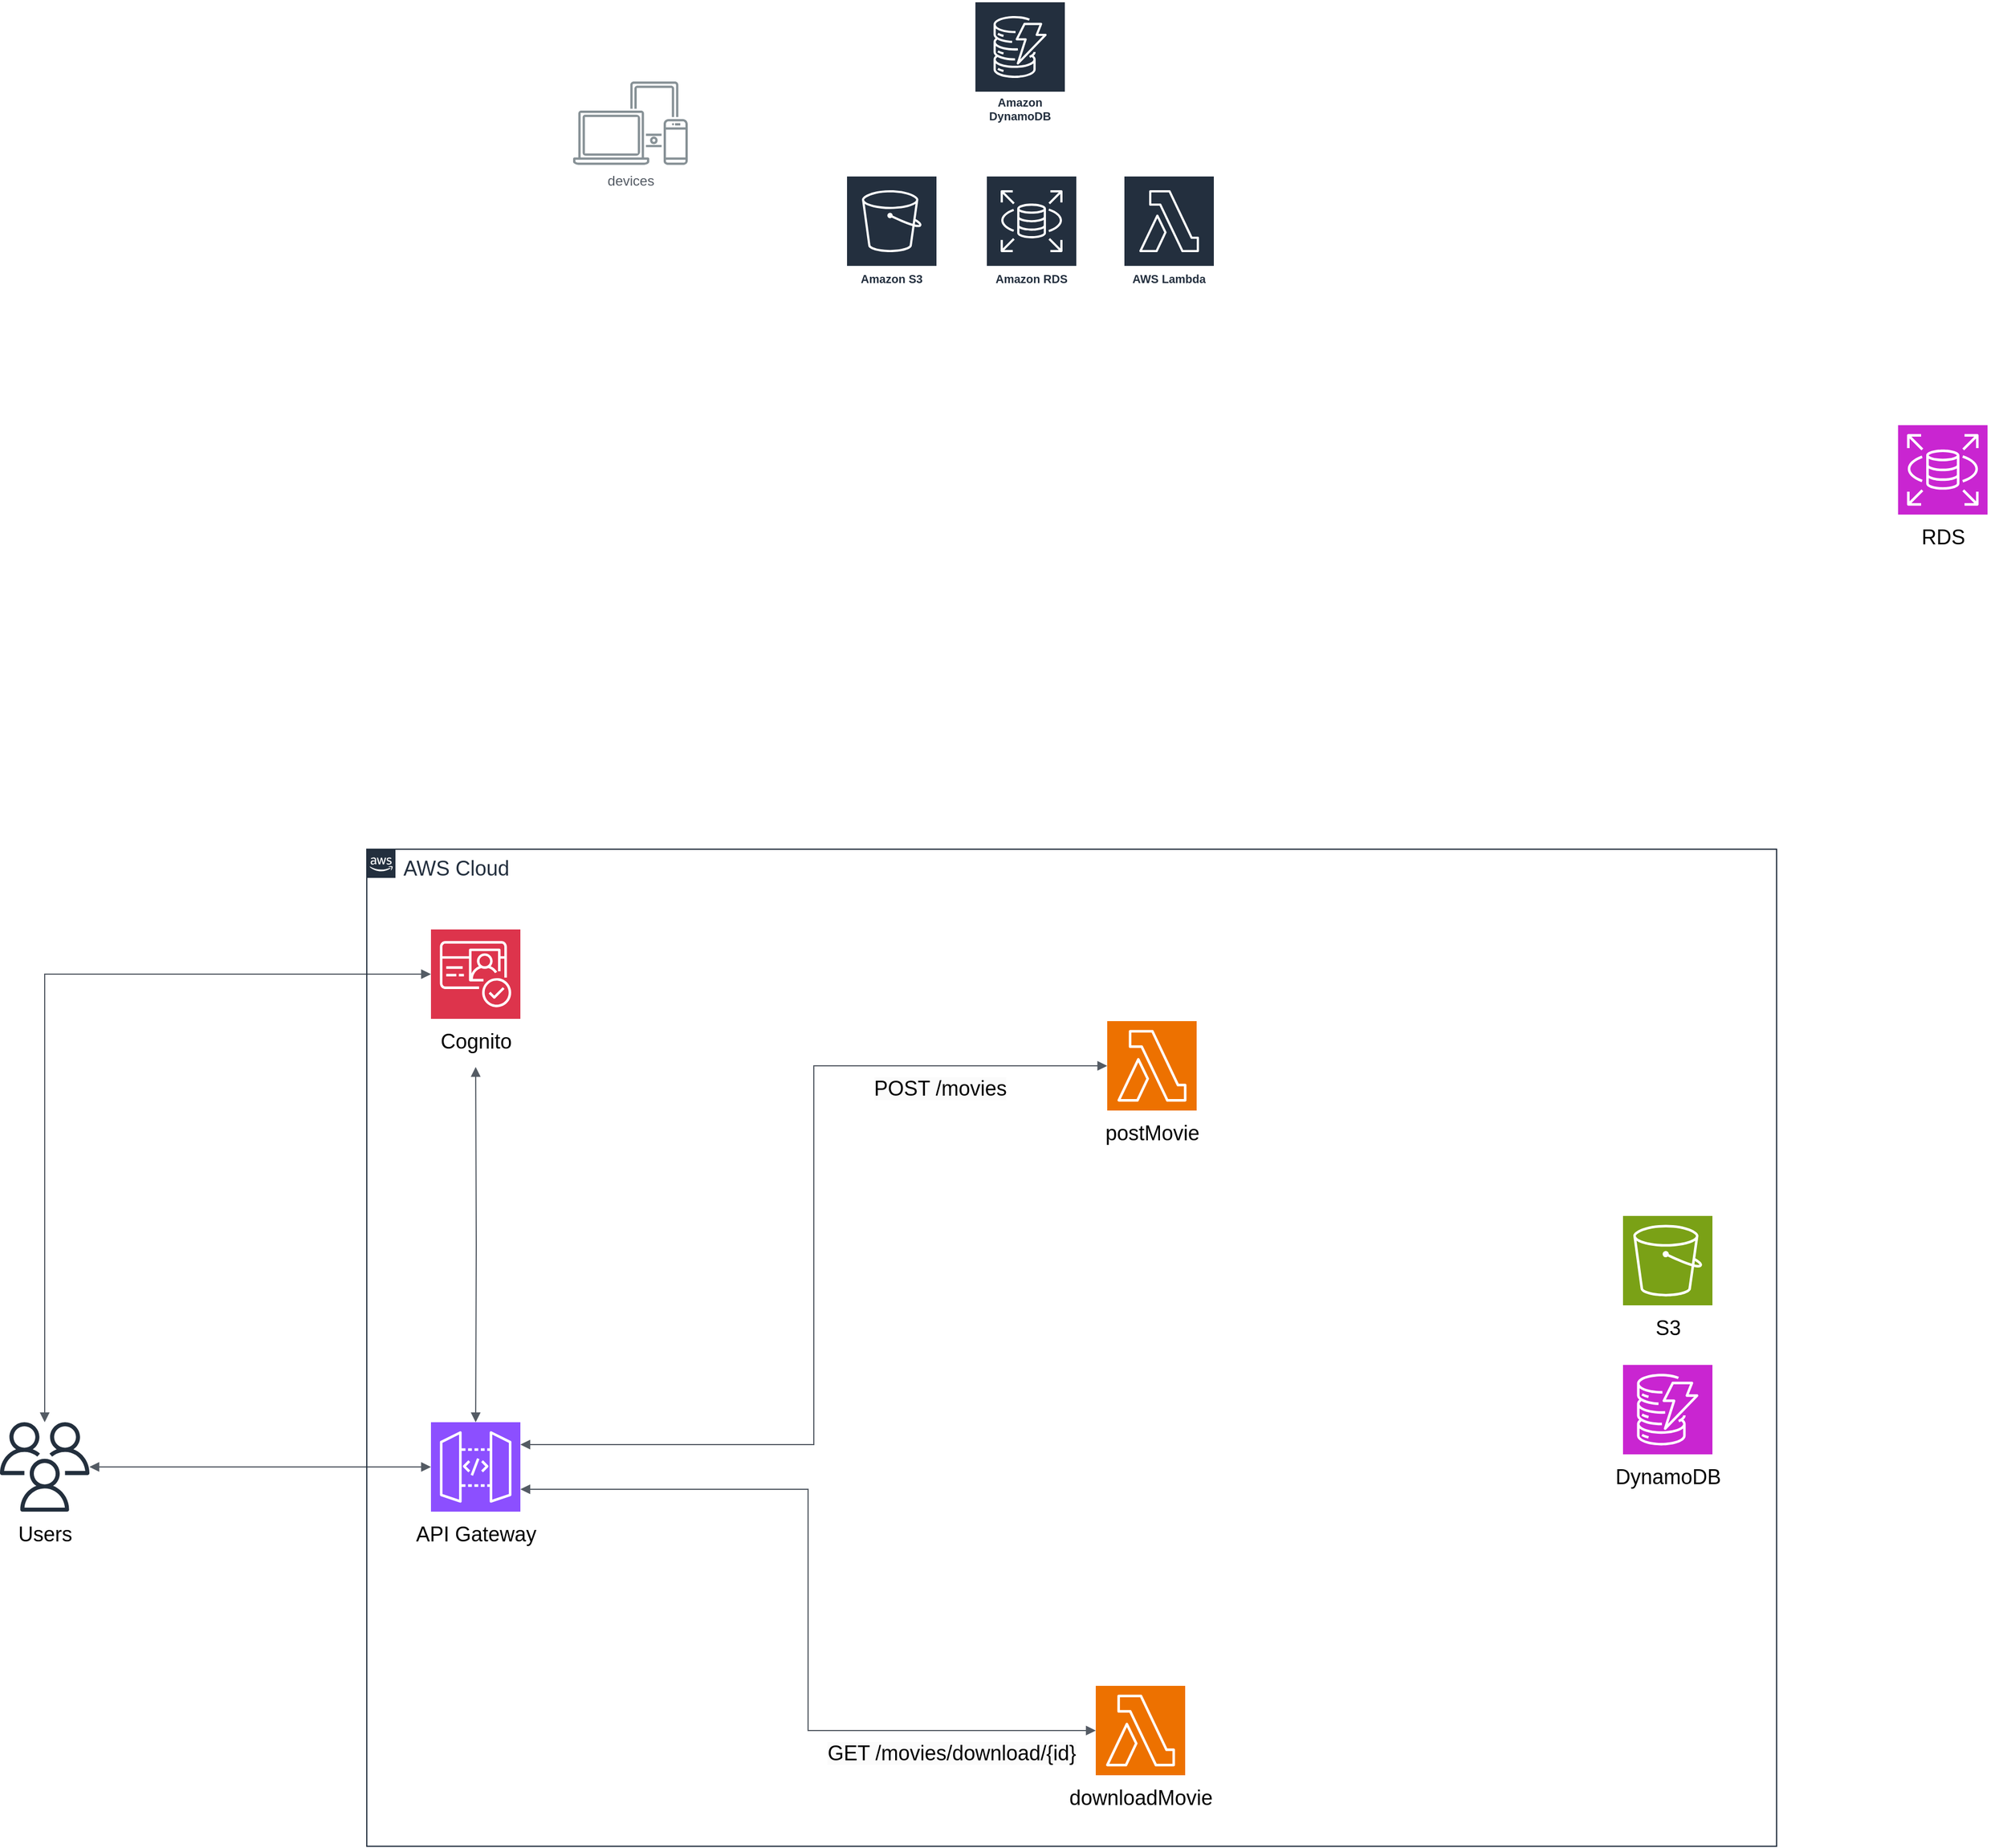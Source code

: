 <mxfile version="24.4.9" type="github">
  <diagram name="Page-1" id="znpa9NBMzFoS2YleKbPP">
    <mxGraphModel dx="3473" dy="4063" grid="1" gridSize="10" guides="1" tooltips="1" connect="1" arrows="1" fold="1" page="1" pageScale="1" pageWidth="850" pageHeight="1100" math="0" shadow="0">
      <root>
        <mxCell id="0" />
        <mxCell id="1" parent="0" />
        <mxCell id="KK_OaHmrvpVo3a35yFaE-13" value="Amazon S3" style="sketch=0;outlineConnect=0;fontColor=#232F3E;gradientColor=none;strokeColor=#ffffff;fillColor=#232F3E;dashed=0;verticalLabelPosition=middle;verticalAlign=bottom;align=center;html=1;whiteSpace=wrap;fontSize=10;fontStyle=1;spacing=3;shape=mxgraph.aws4.productIcon;prIcon=mxgraph.aws4.s3;" vertex="1" parent="1">
          <mxGeometry x="258" y="-298" width="80" height="100" as="geometry" />
        </mxCell>
        <mxCell id="KK_OaHmrvpVo3a35yFaE-17" value="Amazon RDS" style="sketch=0;outlineConnect=0;fontColor=#232F3E;gradientColor=none;strokeColor=#ffffff;fillColor=#232F3E;dashed=0;verticalLabelPosition=middle;verticalAlign=bottom;align=center;html=1;whiteSpace=wrap;fontSize=10;fontStyle=1;spacing=3;shape=mxgraph.aws4.productIcon;prIcon=mxgraph.aws4.rds;" vertex="1" parent="1">
          <mxGeometry x="380" y="-298" width="80" height="100" as="geometry" />
        </mxCell>
        <mxCell id="KK_OaHmrvpVo3a35yFaE-18" value="AWS Lambda" style="sketch=0;outlineConnect=0;fontColor=#232F3E;gradientColor=none;strokeColor=#ffffff;fillColor=#232F3E;dashed=0;verticalLabelPosition=middle;verticalAlign=bottom;align=center;html=1;whiteSpace=wrap;fontSize=10;fontStyle=1;spacing=3;shape=mxgraph.aws4.productIcon;prIcon=mxgraph.aws4.lambda;" vertex="1" parent="1">
          <mxGeometry x="500" y="-298" width="80" height="100" as="geometry" />
        </mxCell>
        <mxCell id="KK_OaHmrvpVo3a35yFaE-28" value="devices" style="sketch=0;outlineConnect=0;gradientColor=none;fontColor=#545B64;strokeColor=none;fillColor=#879196;dashed=0;verticalLabelPosition=bottom;verticalAlign=top;align=center;html=1;fontSize=12;fontStyle=0;aspect=fixed;shape=mxgraph.aws4.illustration_devices;pointerEvents=1" vertex="1" parent="1">
          <mxGeometry x="20" y="-380" width="100" height="73" as="geometry" />
        </mxCell>
        <mxCell id="KK_OaHmrvpVo3a35yFaE-30" value="Amazon DynamoDB" style="sketch=0;outlineConnect=0;fontColor=#232F3E;gradientColor=none;strokeColor=#ffffff;fillColor=#232F3E;dashed=0;verticalLabelPosition=middle;verticalAlign=bottom;align=center;html=1;whiteSpace=wrap;fontSize=10;fontStyle=1;spacing=3;shape=mxgraph.aws4.productIcon;prIcon=mxgraph.aws4.dynamodb;" vertex="1" parent="1">
          <mxGeometry x="370" y="-450" width="80" height="110" as="geometry" />
        </mxCell>
        <mxCell id="KK_OaHmrvpVo3a35yFaE-39" value="" style="group" vertex="1" connectable="0" parent="1">
          <mxGeometry x="470" y="440" width="110" height="118" as="geometry" />
        </mxCell>
        <mxCell id="KK_OaHmrvpVo3a35yFaE-15" value="" style="sketch=0;points=[[0,0,0],[0.25,0,0],[0.5,0,0],[0.75,0,0],[1,0,0],[0,1,0],[0.25,1,0],[0.5,1,0],[0.75,1,0],[1,1,0],[0,0.25,0],[0,0.5,0],[0,0.75,0],[1,0.25,0],[1,0.5,0],[1,0.75,0]];outlineConnect=0;fontColor=#232F3E;fillColor=#ED7100;strokeColor=#ffffff;dashed=0;verticalLabelPosition=bottom;verticalAlign=top;align=center;html=1;fontSize=12;fontStyle=0;aspect=fixed;shape=mxgraph.aws4.resourceIcon;resIcon=mxgraph.aws4.lambda;" vertex="1" parent="KK_OaHmrvpVo3a35yFaE-39">
          <mxGeometry x="16" width="78" height="78" as="geometry" />
        </mxCell>
        <mxCell id="KK_OaHmrvpVo3a35yFaE-37" value="&lt;font style=&quot;font-size: 18px;&quot;&gt;postMovie&lt;/font&gt;" style="text;html=1;align=center;verticalAlign=middle;resizable=0;points=[];autosize=1;strokeColor=none;fillColor=none;" vertex="1" parent="KK_OaHmrvpVo3a35yFaE-39">
          <mxGeometry y="78" width="110" height="40" as="geometry" />
        </mxCell>
        <mxCell id="KK_OaHmrvpVo3a35yFaE-40" value="" style="group" vertex="1" connectable="0" parent="1">
          <mxGeometry x="440" y="1020" width="150" height="118" as="geometry" />
        </mxCell>
        <mxCell id="KK_OaHmrvpVo3a35yFaE-34" value="" style="sketch=0;points=[[0,0,0],[0.25,0,0],[0.5,0,0],[0.75,0,0],[1,0,0],[0,1,0],[0.25,1,0],[0.5,1,0],[0.75,1,0],[1,1,0],[0,0.25,0],[0,0.5,0],[0,0.75,0],[1,0.25,0],[1,0.5,0],[1,0.75,0]];outlineConnect=0;fontColor=#232F3E;fillColor=#ED7100;strokeColor=#ffffff;dashed=0;verticalLabelPosition=bottom;verticalAlign=top;align=center;html=1;fontSize=12;fontStyle=0;aspect=fixed;shape=mxgraph.aws4.resourceIcon;resIcon=mxgraph.aws4.lambda;" vertex="1" parent="KK_OaHmrvpVo3a35yFaE-40">
          <mxGeometry x="36" width="78" height="78" as="geometry" />
        </mxCell>
        <mxCell id="KK_OaHmrvpVo3a35yFaE-38" value="&lt;font style=&quot;font-size: 18px;&quot;&gt;downloadMovie&lt;/font&gt;" style="text;html=1;align=center;verticalAlign=middle;resizable=0;points=[];autosize=1;strokeColor=none;fillColor=none;" vertex="1" parent="KK_OaHmrvpVo3a35yFaE-40">
          <mxGeometry y="78" width="150" height="40" as="geometry" />
        </mxCell>
        <mxCell id="KK_OaHmrvpVo3a35yFaE-41" value="" style="group" vertex="1" connectable="0" parent="1">
          <mxGeometry x="-130" y="790" width="130" height="118" as="geometry" />
        </mxCell>
        <mxCell id="KK_OaHmrvpVo3a35yFaE-32" value="" style="sketch=0;points=[[0,0,0],[0.25,0,0],[0.5,0,0],[0.75,0,0],[1,0,0],[0,1,0],[0.25,1,0],[0.5,1,0],[0.75,1,0],[1,1,0],[0,0.25,0],[0,0.5,0],[0,0.75,0],[1,0.25,0],[1,0.5,0],[1,0.75,0]];outlineConnect=0;fontColor=#232F3E;fillColor=#8C4FFF;strokeColor=#ffffff;dashed=0;verticalLabelPosition=bottom;verticalAlign=top;align=center;html=1;fontSize=12;fontStyle=0;aspect=fixed;shape=mxgraph.aws4.resourceIcon;resIcon=mxgraph.aws4.api_gateway;" vertex="1" parent="KK_OaHmrvpVo3a35yFaE-41">
          <mxGeometry x="26" width="78" height="78" as="geometry" />
        </mxCell>
        <mxCell id="KK_OaHmrvpVo3a35yFaE-36" value="&lt;font style=&quot;font-size: 18px;&quot;&gt;API Gateway&lt;/font&gt;" style="text;html=1;align=center;verticalAlign=middle;resizable=0;points=[];autosize=1;strokeColor=none;fillColor=none;" vertex="1" parent="KK_OaHmrvpVo3a35yFaE-41">
          <mxGeometry y="78" width="130" height="40" as="geometry" />
        </mxCell>
        <mxCell id="KK_OaHmrvpVo3a35yFaE-42" value="" style="group" vertex="1" connectable="0" parent="1">
          <mxGeometry x="-110" y="360" width="90" height="118" as="geometry" />
        </mxCell>
        <mxCell id="KK_OaHmrvpVo3a35yFaE-31" value="" style="sketch=0;points=[[0,0,0],[0.25,0,0],[0.5,0,0],[0.75,0,0],[1,0,0],[0,1,0],[0.25,1,0],[0.5,1,0],[0.75,1,0],[1,1,0],[0,0.25,0],[0,0.5,0],[0,0.75,0],[1,0.25,0],[1,0.5,0],[1,0.75,0]];outlineConnect=0;fontColor=#232F3E;fillColor=#DD344C;strokeColor=#ffffff;dashed=0;verticalLabelPosition=bottom;verticalAlign=top;align=center;html=1;fontSize=12;fontStyle=0;aspect=fixed;shape=mxgraph.aws4.resourceIcon;resIcon=mxgraph.aws4.cognito;" vertex="1" parent="KK_OaHmrvpVo3a35yFaE-42">
          <mxGeometry x="6" width="78" height="78" as="geometry" />
        </mxCell>
        <mxCell id="KK_OaHmrvpVo3a35yFaE-35" value="&lt;font style=&quot;font-size: 18px;&quot;&gt;Cognito&lt;/font&gt;" style="text;html=1;align=center;verticalAlign=middle;resizable=0;points=[];autosize=1;strokeColor=none;fillColor=none;" vertex="1" parent="KK_OaHmrvpVo3a35yFaE-42">
          <mxGeometry y="78" width="90" height="40" as="geometry" />
        </mxCell>
        <mxCell id="KK_OaHmrvpVo3a35yFaE-45" value="" style="group" vertex="1" connectable="0" parent="1">
          <mxGeometry x="1160" y="-80" width="110" height="118" as="geometry" />
        </mxCell>
        <mxCell id="KK_OaHmrvpVo3a35yFaE-16" value="" style="sketch=0;points=[[0,0,0],[0.25,0,0],[0.5,0,0],[0.75,0,0],[1,0,0],[0,1,0],[0.25,1,0],[0.5,1,0],[0.75,1,0],[1,1,0],[0,0.25,0],[0,0.5,0],[0,0.75,0],[1,0.25,0],[1,0.5,0],[1,0.75,0]];outlineConnect=0;fontColor=#232F3E;fillColor=#C925D1;strokeColor=#ffffff;dashed=0;verticalLabelPosition=bottom;verticalAlign=top;align=center;html=1;fontSize=12;fontStyle=0;aspect=fixed;shape=mxgraph.aws4.resourceIcon;resIcon=mxgraph.aws4.rds;" vertex="1" parent="KK_OaHmrvpVo3a35yFaE-45">
          <mxGeometry x="16" width="78" height="78" as="geometry" />
        </mxCell>
        <mxCell id="KK_OaHmrvpVo3a35yFaE-44" value="&lt;span style=&quot;font-size: 18px;&quot;&gt;RDS&lt;/span&gt;" style="text;html=1;align=center;verticalAlign=middle;resizable=0;points=[];autosize=1;strokeColor=none;fillColor=none;" vertex="1" parent="KK_OaHmrvpVo3a35yFaE-45">
          <mxGeometry x="25" y="78" width="60" height="40" as="geometry" />
        </mxCell>
        <mxCell id="KK_OaHmrvpVo3a35yFaE-46" value="" style="group" vertex="1" connectable="0" parent="1">
          <mxGeometry x="936" y="610" width="78" height="118" as="geometry" />
        </mxCell>
        <mxCell id="KK_OaHmrvpVo3a35yFaE-14" value="" style="sketch=0;points=[[0,0,0],[0.25,0,0],[0.5,0,0],[0.75,0,0],[1,0,0],[0,1,0],[0.25,1,0],[0.5,1,0],[0.75,1,0],[1,1,0],[0,0.25,0],[0,0.5,0],[0,0.75,0],[1,0.25,0],[1,0.5,0],[1,0.75,0]];outlineConnect=0;fontColor=#232F3E;fillColor=#7AA116;strokeColor=#ffffff;dashed=0;verticalLabelPosition=bottom;verticalAlign=top;align=center;html=1;fontSize=12;fontStyle=0;aspect=fixed;shape=mxgraph.aws4.resourceIcon;resIcon=mxgraph.aws4.s3;" vertex="1" parent="KK_OaHmrvpVo3a35yFaE-46">
          <mxGeometry width="78" height="78" as="geometry" />
        </mxCell>
        <mxCell id="KK_OaHmrvpVo3a35yFaE-43" value="&lt;span style=&quot;font-size: 18px;&quot;&gt;S3&lt;/span&gt;" style="text;html=1;align=center;verticalAlign=middle;resizable=0;points=[];autosize=1;strokeColor=none;fillColor=none;" vertex="1" parent="KK_OaHmrvpVo3a35yFaE-46">
          <mxGeometry x="14" y="78" width="50" height="40" as="geometry" />
        </mxCell>
        <mxCell id="KK_OaHmrvpVo3a35yFaE-48" value="" style="group" vertex="1" connectable="0" parent="1">
          <mxGeometry x="-480" y="790" width="78" height="118" as="geometry" />
        </mxCell>
        <mxCell id="KK_OaHmrvpVo3a35yFaE-19" value="" style="sketch=0;outlineConnect=0;fontColor=#232F3E;gradientColor=none;fillColor=#232F3D;strokeColor=none;dashed=0;verticalLabelPosition=bottom;verticalAlign=top;align=center;html=1;fontSize=12;fontStyle=0;aspect=fixed;pointerEvents=1;shape=mxgraph.aws4.users;" vertex="1" parent="KK_OaHmrvpVo3a35yFaE-48">
          <mxGeometry width="78" height="78" as="geometry" />
        </mxCell>
        <mxCell id="KK_OaHmrvpVo3a35yFaE-47" value="&lt;span style=&quot;font-size: 18px;&quot;&gt;Users&lt;/span&gt;" style="text;html=1;align=center;verticalAlign=middle;resizable=0;points=[];autosize=1;strokeColor=none;fillColor=none;" vertex="1" parent="KK_OaHmrvpVo3a35yFaE-48">
          <mxGeometry x="4" y="78" width="70" height="40" as="geometry" />
        </mxCell>
        <mxCell id="KK_OaHmrvpVo3a35yFaE-66" value="" style="edgeStyle=orthogonalEdgeStyle;html=1;endArrow=block;elbow=vertical;startArrow=block;startFill=1;endFill=1;strokeColor=#545B64;rounded=0;entryX=0.5;entryY=0;entryDx=0;entryDy=0;entryPerimeter=0;" edge="1" parent="1" target="KK_OaHmrvpVo3a35yFaE-32">
          <mxGeometry width="100" relative="1" as="geometry">
            <mxPoint x="-65" y="480" as="sourcePoint" />
            <mxPoint x="150" y="610" as="targetPoint" />
          </mxGeometry>
        </mxCell>
        <mxCell id="KK_OaHmrvpVo3a35yFaE-67" value="" style="edgeStyle=orthogonalEdgeStyle;html=1;endArrow=block;elbow=vertical;startArrow=block;startFill=1;endFill=1;strokeColor=#545B64;rounded=0;exitX=0;exitY=0.5;exitDx=0;exitDy=0;exitPerimeter=0;" edge="1" parent="1" source="KK_OaHmrvpVo3a35yFaE-31" target="KK_OaHmrvpVo3a35yFaE-19">
          <mxGeometry width="100" relative="1" as="geometry">
            <mxPoint x="-210" y="450" as="sourcePoint" />
            <mxPoint x="-210" y="760" as="targetPoint" />
          </mxGeometry>
        </mxCell>
        <mxCell id="KK_OaHmrvpVo3a35yFaE-68" value="" style="edgeStyle=orthogonalEdgeStyle;html=1;endArrow=block;elbow=vertical;startArrow=block;startFill=1;endFill=1;strokeColor=#545B64;rounded=0;entryX=0;entryY=0.5;entryDx=0;entryDy=0;entryPerimeter=0;" edge="1" parent="1" source="KK_OaHmrvpVo3a35yFaE-19" target="KK_OaHmrvpVo3a35yFaE-32">
          <mxGeometry width="100" relative="1" as="geometry">
            <mxPoint x="-280" y="930" as="sourcePoint" />
            <mxPoint x="-280" y="620" as="targetPoint" />
          </mxGeometry>
        </mxCell>
        <mxCell id="KK_OaHmrvpVo3a35yFaE-69" value="" style="edgeStyle=orthogonalEdgeStyle;html=1;endArrow=block;elbow=vertical;startArrow=block;startFill=1;endFill=1;strokeColor=#545B64;rounded=0;entryX=1;entryY=0.25;entryDx=0;entryDy=0;entryPerimeter=0;exitX=0;exitY=0.5;exitDx=0;exitDy=0;exitPerimeter=0;" edge="1" parent="1" source="KK_OaHmrvpVo3a35yFaE-15" target="KK_OaHmrvpVo3a35yFaE-32">
          <mxGeometry width="100" relative="1" as="geometry">
            <mxPoint x="-55" y="490" as="sourcePoint" />
            <mxPoint x="-55" y="800" as="targetPoint" />
          </mxGeometry>
        </mxCell>
        <mxCell id="KK_OaHmrvpVo3a35yFaE-74" value="&lt;span style=&quot;font-size: 18px; background-color: rgb(251, 251, 251);&quot;&gt;POST /movies&lt;/span&gt;" style="edgeLabel;html=1;align=center;verticalAlign=middle;resizable=0;points=[];" vertex="1" connectable="0" parent="KK_OaHmrvpVo3a35yFaE-69">
          <mxGeometry x="-0.639" y="-2" relative="1" as="geometry">
            <mxPoint x="6" y="22" as="offset" />
          </mxGeometry>
        </mxCell>
        <mxCell id="KK_OaHmrvpVo3a35yFaE-70" value="" style="edgeStyle=orthogonalEdgeStyle;html=1;endArrow=block;elbow=vertical;startArrow=block;startFill=1;endFill=1;strokeColor=#545B64;rounded=0;entryX=1;entryY=0.75;entryDx=0;entryDy=0;entryPerimeter=0;exitX=0;exitY=0.5;exitDx=0;exitDy=0;exitPerimeter=0;" edge="1" parent="1" source="KK_OaHmrvpVo3a35yFaE-34" target="KK_OaHmrvpVo3a35yFaE-32">
          <mxGeometry width="100" relative="1" as="geometry">
            <mxPoint x="532" y="840" as="sourcePoint" />
            <mxPoint x="20" y="901" as="targetPoint" />
          </mxGeometry>
        </mxCell>
        <mxCell id="KK_OaHmrvpVo3a35yFaE-73" value="&lt;span style=&quot;font-size: 18px; background-color: rgb(251, 251, 251);&quot;&gt;GET /movies/download/{id}&lt;/span&gt;" style="edgeLabel;html=1;align=center;verticalAlign=middle;resizable=0;points=[];" vertex="1" connectable="0" parent="KK_OaHmrvpVo3a35yFaE-70">
          <mxGeometry x="-0.497" y="3" relative="1" as="geometry">
            <mxPoint x="53" y="17" as="offset" />
          </mxGeometry>
        </mxCell>
        <mxCell id="KK_OaHmrvpVo3a35yFaE-77" value="" style="group" vertex="1" connectable="0" parent="1">
          <mxGeometry x="920" y="740" width="110" height="118" as="geometry" />
        </mxCell>
        <mxCell id="KK_OaHmrvpVo3a35yFaE-29" value="" style="sketch=0;points=[[0,0,0],[0.25,0,0],[0.5,0,0],[0.75,0,0],[1,0,0],[0,1,0],[0.25,1,0],[0.5,1,0],[0.75,1,0],[1,1,0],[0,0.25,0],[0,0.5,0],[0,0.75,0],[1,0.25,0],[1,0.5,0],[1,0.75,0]];outlineConnect=0;fontColor=#232F3E;fillColor=#C925D1;strokeColor=#ffffff;dashed=0;verticalLabelPosition=bottom;verticalAlign=top;align=center;html=1;fontSize=12;fontStyle=0;aspect=fixed;shape=mxgraph.aws4.resourceIcon;resIcon=mxgraph.aws4.dynamodb;" vertex="1" parent="KK_OaHmrvpVo3a35yFaE-77">
          <mxGeometry x="16" width="78" height="78" as="geometry" />
        </mxCell>
        <mxCell id="KK_OaHmrvpVo3a35yFaE-76" value="&lt;font style=&quot;font-size: 18px;&quot;&gt;DynamoDB&lt;/font&gt;" style="text;html=1;align=center;verticalAlign=middle;resizable=0;points=[];autosize=1;strokeColor=none;fillColor=none;" vertex="1" parent="KK_OaHmrvpVo3a35yFaE-77">
          <mxGeometry y="78" width="110" height="40" as="geometry" />
        </mxCell>
        <mxCell id="KK_OaHmrvpVo3a35yFaE-82" value="&lt;font style=&quot;font-size: 18px;&quot;&gt;AWS Cloud&lt;/font&gt;" style="points=[[0,0],[0.25,0],[0.5,0],[0.75,0],[1,0],[1,0.25],[1,0.5],[1,0.75],[1,1],[0.75,1],[0.5,1],[0.25,1],[0,1],[0,0.75],[0,0.5],[0,0.25]];outlineConnect=0;gradientColor=none;html=1;whiteSpace=wrap;fontSize=12;fontStyle=0;container=1;pointerEvents=0;collapsible=0;recursiveResize=0;shape=mxgraph.aws4.group;grIcon=mxgraph.aws4.group_aws_cloud_alt;strokeColor=#232F3E;fillColor=none;verticalAlign=top;align=left;spacingLeft=30;fontColor=#232F3E;dashed=0;" vertex="1" parent="1">
          <mxGeometry x="-160" y="290" width="1230" height="870" as="geometry" />
        </mxCell>
      </root>
    </mxGraphModel>
  </diagram>
</mxfile>
